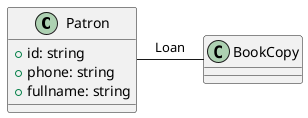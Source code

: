 @startuml patronBookcopy
class Patron {
 + id: string
 + phone: string
 + fullname: string
}

class BookCopy {  }

Patron -right- BookCopy: "Loan"
@enduml